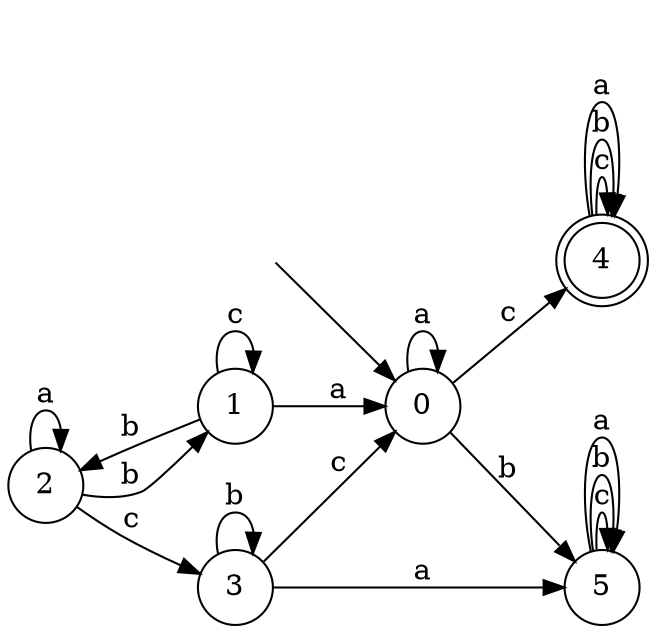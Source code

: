 digraph {
  rankdir=LR;
  0 [label="0", shape = circle];
  0 -> 4 [label="c"];
  0 -> 5 [label="b"];
  0 -> 0 [label="a"];
  1 [label="1", shape = circle];
  1 -> 1 [label="c"];
  1 -> 2 [label="b"];
  1 -> 0 [label="a"];
  2 [label="2", shape = circle];
  2 -> 3 [label="c"];
  2 -> 1 [label="b"];
  2 -> 2 [label="a"];
  3 [label="3", shape = circle];
  3 -> 0 [label="c"];
  3 -> 3 [label="b"];
  3 -> 5 [label="a"];
  4 [label="4", shape = doublecircle];
  4 -> 4 [label="c"];
  4 -> 4 [label="b"];
  4 -> 4 [label="a"];
  5 [label="5", shape = circle];
  5 -> 5 [label="c"];
  5 -> 5 [label="b"];
  5 -> 5 [label="a"];
  6 [label="", shape = plaintext];
  6 -> 0 [label=""];
}
